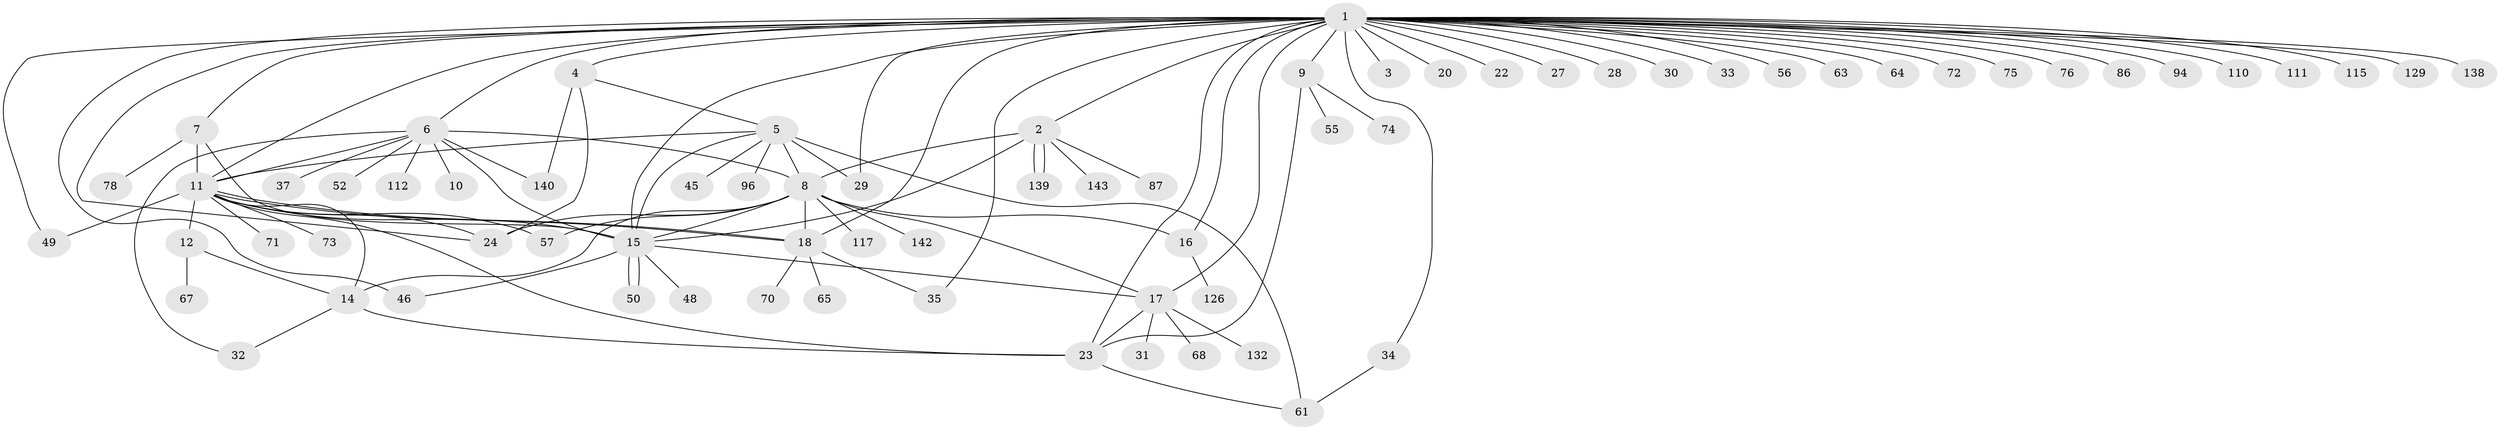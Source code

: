 // original degree distribution, {41: 0.006993006993006993, 7: 0.027972027972027972, 2: 0.1888111888111888, 4: 0.06993006993006994, 11: 0.006993006993006993, 5: 0.03496503496503497, 8: 0.013986013986013986, 1: 0.5244755244755245, 16: 0.006993006993006993, 23: 0.006993006993006993, 3: 0.0979020979020979, 6: 0.006993006993006993, 9: 0.006993006993006993}
// Generated by graph-tools (version 1.1) at 2025/14/03/09/25 04:14:26]
// undirected, 71 vertices, 107 edges
graph export_dot {
graph [start="1"]
  node [color=gray90,style=filled];
  1;
  2;
  3 [super="+79"];
  4;
  5 [super="+36"];
  6 [super="+25"];
  7;
  8 [super="+89+92+81+40+13+54"];
  9;
  10;
  11 [super="+119+106+123+42+51+77+41+47+21"];
  12 [super="+19"];
  14 [super="+69+59+103"];
  15 [super="+62+53+44+85+135+141+122+43+58"];
  16;
  17 [super="+66"];
  18 [super="+26+91+109"];
  20;
  22;
  23 [super="+133+38"];
  24 [super="+100"];
  27;
  28;
  29;
  30;
  31;
  32 [super="+39+60"];
  33;
  34 [super="+113+90"];
  35 [super="+80"];
  37;
  45;
  46 [super="+101"];
  48 [super="+118"];
  49 [super="+93+98+124"];
  50 [super="+131"];
  52;
  55 [super="+107+130"];
  56;
  57;
  61;
  63;
  64;
  65;
  67;
  68;
  70;
  71;
  72;
  73;
  74;
  75;
  76 [super="+99"];
  78;
  86;
  87;
  94;
  96;
  110;
  111;
  112;
  115 [super="+137"];
  117;
  126;
  129;
  132 [super="+136"];
  138;
  139;
  140;
  142;
  143;
  1 -- 2;
  1 -- 3;
  1 -- 4;
  1 -- 6;
  1 -- 7;
  1 -- 9;
  1 -- 11 [weight=3];
  1 -- 15;
  1 -- 16;
  1 -- 20;
  1 -- 22;
  1 -- 23 [weight=2];
  1 -- 27;
  1 -- 28;
  1 -- 29;
  1 -- 30;
  1 -- 33;
  1 -- 34;
  1 -- 46;
  1 -- 49;
  1 -- 56;
  1 -- 63;
  1 -- 64;
  1 -- 72;
  1 -- 75;
  1 -- 76;
  1 -- 86;
  1 -- 94;
  1 -- 110;
  1 -- 111;
  1 -- 115;
  1 -- 129;
  1 -- 138;
  1 -- 18 [weight=2];
  1 -- 35;
  1 -- 17;
  1 -- 24;
  2 -- 15;
  2 -- 87;
  2 -- 139;
  2 -- 139;
  2 -- 143;
  2 -- 8;
  4 -- 5;
  4 -- 24;
  4 -- 140;
  5 -- 8 [weight=3];
  5 -- 11;
  5 -- 15;
  5 -- 96;
  5 -- 61;
  5 -- 45;
  5 -- 29;
  6 -- 10;
  6 -- 15;
  6 -- 32;
  6 -- 37;
  6 -- 52;
  6 -- 112;
  6 -- 140;
  6 -- 11;
  6 -- 8;
  7 -- 78;
  7 -- 11 [weight=2];
  7 -- 15;
  8 -- 117;
  8 -- 142;
  8 -- 16 [weight=2];
  8 -- 15 [weight=2];
  8 -- 14;
  8 -- 57;
  8 -- 17;
  8 -- 18 [weight=2];
  8 -- 24;
  9 -- 23;
  9 -- 55;
  9 -- 74;
  11 -- 12;
  11 -- 15 [weight=2];
  11 -- 18;
  11 -- 18;
  11 -- 49;
  11 -- 23 [weight=2];
  11 -- 24;
  11 -- 73;
  11 -- 57;
  11 -- 71;
  11 -- 14;
  12 -- 14;
  12 -- 67;
  14 -- 32;
  14 -- 23;
  15 -- 17;
  15 -- 46;
  15 -- 48;
  15 -- 50;
  15 -- 50;
  16 -- 126;
  17 -- 23;
  17 -- 31;
  17 -- 68;
  17 -- 132;
  18 -- 35;
  18 -- 70;
  18 -- 65;
  23 -- 61;
  34 -- 61;
}
